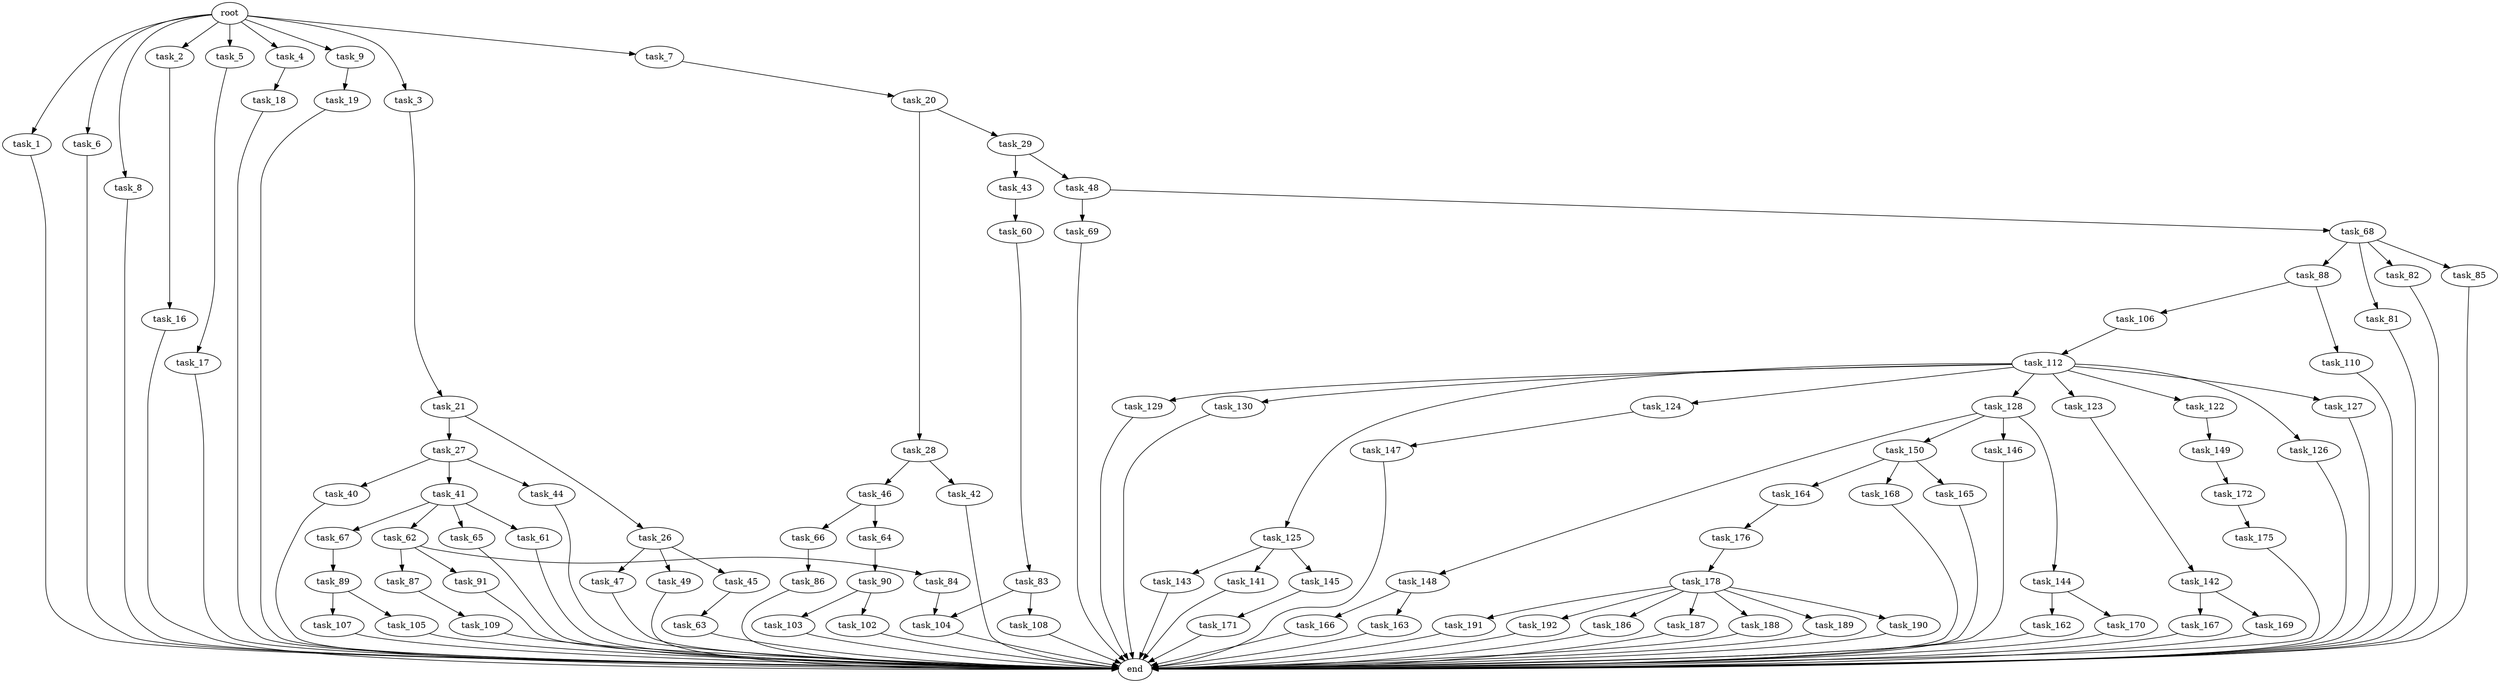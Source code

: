 digraph G {
  root [size="0.000000"];
  task_1 [size="36354920632.000000"];
  task_2 [size="9040967902.000000"];
  task_3 [size="36897500530.000000"];
  task_4 [size="4639053592.000000"];
  task_5 [size="24978570790.000000"];
  task_6 [size="33860715976.000000"];
  task_7 [size="68719476736.000000"];
  task_8 [size="28991029248.000000"];
  task_9 [size="231928233984.000000"];
  task_16 [size="186726752251.000000"];
  task_17 [size="602066001773.000000"];
  task_18 [size="231928233984.000000"];
  task_19 [size="24767017999.000000"];
  task_20 [size="368293445632.000000"];
  task_21 [size="100823205171.000000"];
  task_26 [size="5806312779.000000"];
  task_27 [size="260616619452.000000"];
  task_28 [size="29489255916.000000"];
  task_29 [size="231928233984.000000"];
  task_40 [size="80141473486.000000"];
  task_41 [size="3522808879.000000"];
  task_42 [size="397632392653.000000"];
  task_43 [size="2638241805.000000"];
  task_44 [size="4499864672.000000"];
  task_45 [size="4296281918.000000"];
  task_46 [size="2178892222.000000"];
  task_47 [size="36798354277.000000"];
  task_48 [size="3046799830.000000"];
  task_49 [size="22784426396.000000"];
  task_60 [size="1009809264.000000"];
  task_61 [size="13995310042.000000"];
  task_62 [size="587013294472.000000"];
  task_63 [size="73695820265.000000"];
  task_64 [size="17361594042.000000"];
  task_65 [size="126110643805.000000"];
  task_66 [size="129344867598.000000"];
  task_67 [size="45496660737.000000"];
  task_68 [size="590103455682.000000"];
  task_69 [size="471547031916.000000"];
  task_81 [size="368293445632.000000"];
  task_82 [size="29098881388.000000"];
  task_83 [size="1226607172116.000000"];
  task_84 [size="4578931892.000000"];
  task_85 [size="15868628412.000000"];
  task_86 [size="81323159572.000000"];
  task_87 [size="24472355459.000000"];
  task_88 [size="374929525129.000000"];
  task_89 [size="199592945918.000000"];
  task_90 [size="418447160233.000000"];
  task_91 [size="3781866787.000000"];
  task_102 [size="415626293223.000000"];
  task_103 [size="521482968664.000000"];
  task_104 [size="12248920100.000000"];
  task_105 [size="28991029248.000000"];
  task_106 [size="134217728000.000000"];
  task_107 [size="141621414580.000000"];
  task_108 [size="562388656973.000000"];
  task_109 [size="4738529421.000000"];
  task_110 [size="31097359966.000000"];
  task_112 [size="7761840615.000000"];
  task_122 [size="256468453943.000000"];
  task_123 [size="1361183680471.000000"];
  task_124 [size="1073741824000.000000"];
  task_125 [size="134217728000.000000"];
  task_126 [size="3928634436.000000"];
  task_127 [size="277594171985.000000"];
  task_128 [size="500689141965.000000"];
  task_129 [size="582348431702.000000"];
  task_130 [size="433444293263.000000"];
  task_141 [size="782757789696.000000"];
  task_142 [size="68719476736.000000"];
  task_143 [size="6495587843.000000"];
  task_144 [size="782757789696.000000"];
  task_145 [size="15851190066.000000"];
  task_146 [size="134217728000.000000"];
  task_147 [size="79788708953.000000"];
  task_148 [size="6546115818.000000"];
  task_149 [size="231928233984.000000"];
  task_150 [size="68719476736.000000"];
  task_162 [size="18234130944.000000"];
  task_163 [size="782757789696.000000"];
  task_164 [size="346826339001.000000"];
  task_165 [size="68719476736.000000"];
  task_166 [size="85766817249.000000"];
  task_167 [size="330773833221.000000"];
  task_168 [size="37375934142.000000"];
  task_169 [size="25895271655.000000"];
  task_170 [size="3713866450.000000"];
  task_171 [size="32173404465.000000"];
  task_172 [size="988925012590.000000"];
  task_175 [size="68719476736.000000"];
  task_176 [size="68719476736.000000"];
  task_178 [size="315932881779.000000"];
  task_186 [size="368293445632.000000"];
  task_187 [size="231928233984.000000"];
  task_188 [size="8589934592.000000"];
  task_189 [size="143890654937.000000"];
  task_190 [size="28991029248.000000"];
  task_191 [size="19483678266.000000"];
  task_192 [size="28991029248.000000"];
  end [size="0.000000"];

  root -> task_1 [size="1.000000"];
  root -> task_2 [size="1.000000"];
  root -> task_3 [size="1.000000"];
  root -> task_4 [size="1.000000"];
  root -> task_5 [size="1.000000"];
  root -> task_6 [size="1.000000"];
  root -> task_7 [size="1.000000"];
  root -> task_8 [size="1.000000"];
  root -> task_9 [size="1.000000"];
  task_1 -> end [size="1.000000"];
  task_2 -> task_16 [size="209715200.000000"];
  task_3 -> task_21 [size="679477248.000000"];
  task_4 -> task_18 [size="134217728.000000"];
  task_5 -> task_17 [size="536870912.000000"];
  task_6 -> end [size="1.000000"];
  task_7 -> task_20 [size="134217728.000000"];
  task_8 -> end [size="1.000000"];
  task_9 -> task_19 [size="301989888.000000"];
  task_16 -> end [size="1.000000"];
  task_17 -> end [size="1.000000"];
  task_18 -> end [size="1.000000"];
  task_19 -> end [size="1.000000"];
  task_20 -> task_28 [size="411041792.000000"];
  task_20 -> task_29 [size="411041792.000000"];
  task_21 -> task_26 [size="75497472.000000"];
  task_21 -> task_27 [size="75497472.000000"];
  task_26 -> task_45 [size="209715200.000000"];
  task_26 -> task_47 [size="209715200.000000"];
  task_26 -> task_49 [size="209715200.000000"];
  task_27 -> task_40 [size="838860800.000000"];
  task_27 -> task_41 [size="838860800.000000"];
  task_27 -> task_44 [size="838860800.000000"];
  task_28 -> task_42 [size="838860800.000000"];
  task_28 -> task_46 [size="838860800.000000"];
  task_29 -> task_43 [size="301989888.000000"];
  task_29 -> task_48 [size="301989888.000000"];
  task_40 -> end [size="1.000000"];
  task_41 -> task_61 [size="209715200.000000"];
  task_41 -> task_62 [size="209715200.000000"];
  task_41 -> task_65 [size="209715200.000000"];
  task_41 -> task_67 [size="209715200.000000"];
  task_42 -> end [size="1.000000"];
  task_43 -> task_60 [size="75497472.000000"];
  task_44 -> end [size="1.000000"];
  task_45 -> task_63 [size="75497472.000000"];
  task_46 -> task_64 [size="75497472.000000"];
  task_46 -> task_66 [size="75497472.000000"];
  task_47 -> end [size="1.000000"];
  task_48 -> task_68 [size="301989888.000000"];
  task_48 -> task_69 [size="301989888.000000"];
  task_49 -> end [size="1.000000"];
  task_60 -> task_83 [size="75497472.000000"];
  task_61 -> end [size="1.000000"];
  task_62 -> task_84 [size="838860800.000000"];
  task_62 -> task_87 [size="838860800.000000"];
  task_62 -> task_91 [size="838860800.000000"];
  task_63 -> end [size="1.000000"];
  task_64 -> task_90 [size="301989888.000000"];
  task_65 -> end [size="1.000000"];
  task_66 -> task_86 [size="134217728.000000"];
  task_67 -> task_89 [size="838860800.000000"];
  task_68 -> task_81 [size="411041792.000000"];
  task_68 -> task_82 [size="411041792.000000"];
  task_68 -> task_85 [size="411041792.000000"];
  task_68 -> task_88 [size="411041792.000000"];
  task_69 -> end [size="1.000000"];
  task_81 -> end [size="1.000000"];
  task_82 -> end [size="1.000000"];
  task_83 -> task_104 [size="838860800.000000"];
  task_83 -> task_108 [size="838860800.000000"];
  task_84 -> task_104 [size="75497472.000000"];
  task_85 -> end [size="1.000000"];
  task_86 -> end [size="1.000000"];
  task_87 -> task_109 [size="411041792.000000"];
  task_88 -> task_106 [size="301989888.000000"];
  task_88 -> task_110 [size="301989888.000000"];
  task_89 -> task_105 [size="301989888.000000"];
  task_89 -> task_107 [size="301989888.000000"];
  task_90 -> task_102 [size="301989888.000000"];
  task_90 -> task_103 [size="301989888.000000"];
  task_91 -> end [size="1.000000"];
  task_102 -> end [size="1.000000"];
  task_103 -> end [size="1.000000"];
  task_104 -> end [size="1.000000"];
  task_105 -> end [size="1.000000"];
  task_106 -> task_112 [size="209715200.000000"];
  task_107 -> end [size="1.000000"];
  task_108 -> end [size="1.000000"];
  task_109 -> end [size="1.000000"];
  task_110 -> end [size="1.000000"];
  task_112 -> task_122 [size="411041792.000000"];
  task_112 -> task_123 [size="411041792.000000"];
  task_112 -> task_124 [size="411041792.000000"];
  task_112 -> task_125 [size="411041792.000000"];
  task_112 -> task_126 [size="411041792.000000"];
  task_112 -> task_127 [size="411041792.000000"];
  task_112 -> task_128 [size="411041792.000000"];
  task_112 -> task_129 [size="411041792.000000"];
  task_112 -> task_130 [size="411041792.000000"];
  task_122 -> task_149 [size="679477248.000000"];
  task_123 -> task_142 [size="838860800.000000"];
  task_124 -> task_147 [size="838860800.000000"];
  task_125 -> task_141 [size="209715200.000000"];
  task_125 -> task_143 [size="209715200.000000"];
  task_125 -> task_145 [size="209715200.000000"];
  task_126 -> end [size="1.000000"];
  task_127 -> end [size="1.000000"];
  task_128 -> task_144 [size="411041792.000000"];
  task_128 -> task_146 [size="411041792.000000"];
  task_128 -> task_148 [size="411041792.000000"];
  task_128 -> task_150 [size="411041792.000000"];
  task_129 -> end [size="1.000000"];
  task_130 -> end [size="1.000000"];
  task_141 -> end [size="1.000000"];
  task_142 -> task_167 [size="134217728.000000"];
  task_142 -> task_169 [size="134217728.000000"];
  task_143 -> end [size="1.000000"];
  task_144 -> task_162 [size="679477248.000000"];
  task_144 -> task_170 [size="679477248.000000"];
  task_145 -> task_171 [size="536870912.000000"];
  task_146 -> end [size="1.000000"];
  task_147 -> end [size="1.000000"];
  task_148 -> task_163 [size="411041792.000000"];
  task_148 -> task_166 [size="411041792.000000"];
  task_149 -> task_172 [size="301989888.000000"];
  task_150 -> task_164 [size="134217728.000000"];
  task_150 -> task_165 [size="134217728.000000"];
  task_150 -> task_168 [size="134217728.000000"];
  task_162 -> end [size="1.000000"];
  task_163 -> end [size="1.000000"];
  task_164 -> task_176 [size="536870912.000000"];
  task_165 -> end [size="1.000000"];
  task_166 -> end [size="1.000000"];
  task_167 -> end [size="1.000000"];
  task_168 -> end [size="1.000000"];
  task_169 -> end [size="1.000000"];
  task_170 -> end [size="1.000000"];
  task_171 -> end [size="1.000000"];
  task_172 -> task_175 [size="838860800.000000"];
  task_175 -> end [size="1.000000"];
  task_176 -> task_178 [size="134217728.000000"];
  task_178 -> task_186 [size="301989888.000000"];
  task_178 -> task_187 [size="301989888.000000"];
  task_178 -> task_188 [size="301989888.000000"];
  task_178 -> task_189 [size="301989888.000000"];
  task_178 -> task_190 [size="301989888.000000"];
  task_178 -> task_191 [size="301989888.000000"];
  task_178 -> task_192 [size="301989888.000000"];
  task_186 -> end [size="1.000000"];
  task_187 -> end [size="1.000000"];
  task_188 -> end [size="1.000000"];
  task_189 -> end [size="1.000000"];
  task_190 -> end [size="1.000000"];
  task_191 -> end [size="1.000000"];
  task_192 -> end [size="1.000000"];
}

